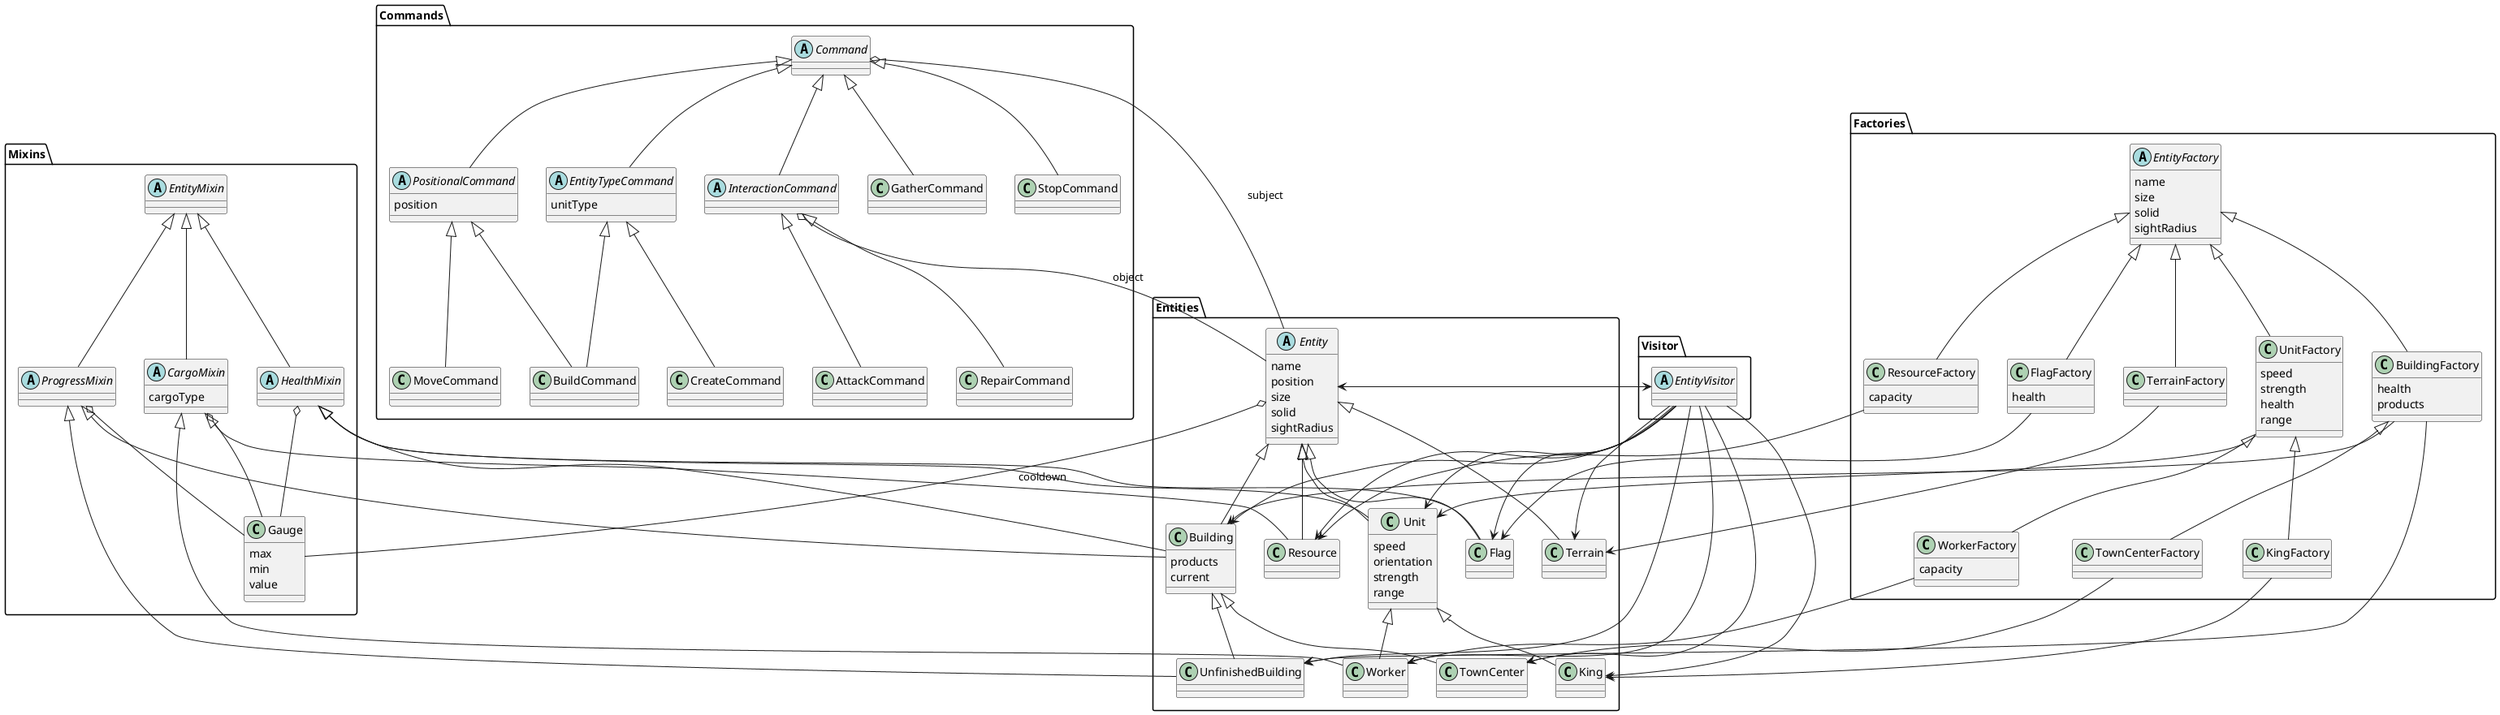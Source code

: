 @startuml

package Mixins {
class Gauge {
max
min
value
}
abstract class EntityMixin
abstract class ProgressMixin
abstract class HealthMixin
abstract class CargoMixin {
cargoType
}
}

package Entities {
abstract class Entity {
name
position
size
solid
sightRadius
}
class Terrain
class Unit {
speed
orientation
strength
range
}
class Building {
products
current
}
class UnfinishedBuilding
class TownCenter
class Flag
class Resource
class Worker
class King
}

Entity <|-- Building
Entity <|-- Terrain
Entity <|-- Flag
Building <|-- UnfinishedBuilding
Building <|-- TownCenter

Entity <|-- Resource

Entity <|-- Unit
Unit <|-- King
Unit <|-- Worker


Entity o-- Gauge : cooldown

ProgressMixin <|-- Building

EntityMixin <|-- ProgressMixin
ProgressMixin o-- Gauge

EntityMixin <|-- HealthMixin
HealthMixin o-- Gauge

EntityMixin <|-- CargoMixin
CargoMixin o-- Gauge

HealthMixin <|-- Unit
HealthMixin <|-- Building
HealthMixin <|-- Flag

CargoMixin <|-- Resource
CargoMixin <|-- Worker

ProgressMixin <|-- UnfinishedBuilding


package Commands {
abstract class Command
class StopCommand
abstract class PositionalCommand {
position
}
abstract class EntityTypeCommand {
unitType
}
class CreateCommand
class MoveCommand
class BuildCommand
abstract class InteractionCommand
class AttackCommand
class RepairCommand
class GatherCommand
}

Command o-- Entity : subject

Command <|-- StopCommand

Command <|-- EntityTypeCommand

EntityTypeCommand <|-- CreateCommand

Command <|-- GatherCommand

Command <|-- PositionalCommand

PositionalCommand <|-- MoveCommand

PositionalCommand <|-- BuildCommand
EntityTypeCommand <|-- BuildCommand

Command <|-- InteractionCommand

InteractionCommand o-- Entity : object

InteractionCommand <|-- AttackCommand
InteractionCommand <|-- RepairCommand


package Factories {
abstract class EntityFactory {
name
size
solid
sightRadius
}
class TerrainFactory
class UnitFactory {
speed
strength
health
range
}
class BuildingFactory {
health
products
}
class ResourceFactory {
capacity
}
class WorkerFactory {
capacity
}
class KingFactory
class FlagFactory {
health
}
class TownCenterFactory
}

EntityFactory <|-- UnitFactory
EntityFactory <|-- TerrainFactory
EntityFactory <|-- BuildingFactory
EntityFactory <|-- ResourceFactory

TerrainFactory --> Terrain

ResourceFactory --> Resource

UnitFactory <|-- WorkerFactory
WorkerFactory --> Worker
UnitFactory <|-- KingFactory
UnitFactory --> Unit
KingFactory --> King
EntityFactory <|-- FlagFactory
FlagFactory --> Flag
BuildingFactory --> Building
BuildingFactory --> UnfinishedBuilding
BuildingFactory <|-- TownCenterFactory
TownCenterFactory --> TownCenter


package Visitor {
abstract class EntityVisitor
}

Entity --> EntityVisitor
EntityVisitor --> Entity
EntityVisitor --> Unit
EntityVisitor --> Worker
EntityVisitor --> King
EntityVisitor --> Building
EntityVisitor --> UnfinishedBuilding
EntityVisitor --> TownCenter
EntityVisitor --> Flag
EntityVisitor --> Resource
EntityVisitor --> Terrain
@enduml

